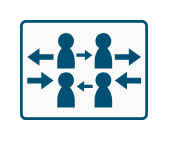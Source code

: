 <mxfile 
  version="25.0.2"
  >
  <diagram
    name="-"
    >
    <mxGraphModel
      grid="1" 
      gridSize="10" 
      guides="1" 
      tooltips="1" 
      connect="1" 
      arrows="1" 
      fold="1" 
      page="1" 
      pageScale="1" 
      pageWidth="1" 
      pageHeight="1" 
      math="0" 
      shadow="0"
      >
      <root>
        <mxCell
          id="page"
          />
        <mxCell
          id="root" 
          parent="page"
          />
        <mxCell
          style="verticalAlign=top;aspect=fixed;align=center;spacingLeft=5;spacingRight=5;spacingBottom=5;strokeColor=none;" 
          id="shape_" 
          parent="root" 
          value=" " 
          vertex="1"
          >
          <mxGeometry
            as="geometry" 
            width="84" 
            height="70" 
            x="0" 
            y="0"
            />
          </mxCell>
        <mxCell
          style="sketch=0;points=[[0.015,0.015,0],[0.985,0.015,0],[0.985,0.985,0],[0.015,0.985,0],[0.25,0,0],[0.5,0,0],[0.75,0,0],[1,0.25,0],[1,0.5,0],[1,0.75,0],[0.75,1,0],[0.5,1,0],[0.25,1,0],[0,0.75,0],[0,0.5,0],[0,0.25,0]];verticalLabelPosition=bottom;html=1;verticalAlign=top;aspect=fixed;align=center;pointerEvents=1;shape=mxgraph.cisco19.rect;prIcon=transcoder;fillColor=#FAFAFA;strokeColor=#005073;" 
          id="transcoder_" 
          parent="shape_" 
          value=" " 
          vertex="1"
          >
          <mxGeometry
            width="64" 
            height="50" 
            as="geometry" 
            x="10" 
            y="10"
            />
          </mxCell>
        </root>
      </mxGraphModel>
    </diagram>
  </mxfile>